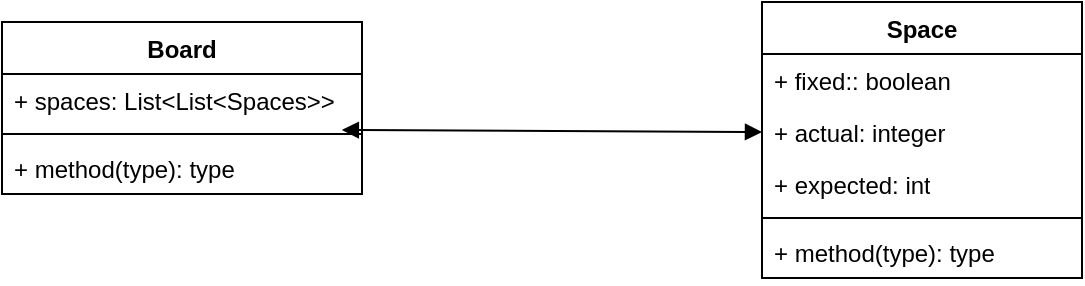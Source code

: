 <mxfile version="26.0.11">
  <diagram name="Página-1" id="9fajiM_CC-02yi2XHdWv">
    <mxGraphModel dx="623" dy="588" grid="1" gridSize="10" guides="1" tooltips="1" connect="1" arrows="1" fold="1" page="1" pageScale="1" pageWidth="827" pageHeight="1169" math="0" shadow="0">
      <root>
        <mxCell id="0" />
        <mxCell id="1" parent="0" />
        <mxCell id="IH-LhsFVDZELCNJTRFM_-1" value="Board" style="swimlane;fontStyle=1;align=center;verticalAlign=top;childLayout=stackLayout;horizontal=1;startSize=26;horizontalStack=0;resizeParent=1;resizeParentMax=0;resizeLast=0;collapsible=1;marginBottom=0;whiteSpace=wrap;html=1;" vertex="1" parent="1">
          <mxGeometry x="190" y="160" width="180" height="86" as="geometry" />
        </mxCell>
        <mxCell id="IH-LhsFVDZELCNJTRFM_-2" value="+ spaces: List&amp;lt;List&amp;lt;Spaces&amp;gt;&amp;gt;" style="text;strokeColor=none;fillColor=none;align=left;verticalAlign=top;spacingLeft=4;spacingRight=4;overflow=hidden;rotatable=0;points=[[0,0.5],[1,0.5]];portConstraint=eastwest;whiteSpace=wrap;html=1;" vertex="1" parent="IH-LhsFVDZELCNJTRFM_-1">
          <mxGeometry y="26" width="180" height="26" as="geometry" />
        </mxCell>
        <mxCell id="IH-LhsFVDZELCNJTRFM_-3" value="" style="line;strokeWidth=1;fillColor=none;align=left;verticalAlign=middle;spacingTop=-1;spacingLeft=3;spacingRight=3;rotatable=0;labelPosition=right;points=[];portConstraint=eastwest;strokeColor=inherit;" vertex="1" parent="IH-LhsFVDZELCNJTRFM_-1">
          <mxGeometry y="52" width="180" height="8" as="geometry" />
        </mxCell>
        <mxCell id="IH-LhsFVDZELCNJTRFM_-4" value="+ method(type): type" style="text;strokeColor=none;fillColor=none;align=left;verticalAlign=top;spacingLeft=4;spacingRight=4;overflow=hidden;rotatable=0;points=[[0,0.5],[1,0.5]];portConstraint=eastwest;whiteSpace=wrap;html=1;" vertex="1" parent="IH-LhsFVDZELCNJTRFM_-1">
          <mxGeometry y="60" width="180" height="26" as="geometry" />
        </mxCell>
        <mxCell id="IH-LhsFVDZELCNJTRFM_-9" value="Space" style="swimlane;fontStyle=1;align=center;verticalAlign=top;childLayout=stackLayout;horizontal=1;startSize=26;horizontalStack=0;resizeParent=1;resizeParentMax=0;resizeLast=0;collapsible=1;marginBottom=0;whiteSpace=wrap;html=1;" vertex="1" parent="1">
          <mxGeometry x="570" y="150" width="160" height="138" as="geometry" />
        </mxCell>
        <mxCell id="IH-LhsFVDZELCNJTRFM_-10" value="+ fixed:: boolean" style="text;strokeColor=none;fillColor=none;align=left;verticalAlign=top;spacingLeft=4;spacingRight=4;overflow=hidden;rotatable=0;points=[[0,0.5],[1,0.5]];portConstraint=eastwest;whiteSpace=wrap;html=1;" vertex="1" parent="IH-LhsFVDZELCNJTRFM_-9">
          <mxGeometry y="26" width="160" height="26" as="geometry" />
        </mxCell>
        <mxCell id="IH-LhsFVDZELCNJTRFM_-13" value="+ actual: integer" style="text;strokeColor=none;fillColor=none;align=left;verticalAlign=top;spacingLeft=4;spacingRight=4;overflow=hidden;rotatable=0;points=[[0,0.5],[1,0.5]];portConstraint=eastwest;whiteSpace=wrap;html=1;" vertex="1" parent="IH-LhsFVDZELCNJTRFM_-9">
          <mxGeometry y="52" width="160" height="26" as="geometry" />
        </mxCell>
        <mxCell id="IH-LhsFVDZELCNJTRFM_-14" value="+ expected: int" style="text;strokeColor=none;fillColor=none;align=left;verticalAlign=top;spacingLeft=4;spacingRight=4;overflow=hidden;rotatable=0;points=[[0,0.5],[1,0.5]];portConstraint=eastwest;whiteSpace=wrap;html=1;" vertex="1" parent="IH-LhsFVDZELCNJTRFM_-9">
          <mxGeometry y="78" width="160" height="26" as="geometry" />
        </mxCell>
        <mxCell id="IH-LhsFVDZELCNJTRFM_-11" value="" style="line;strokeWidth=1;fillColor=none;align=left;verticalAlign=middle;spacingTop=-1;spacingLeft=3;spacingRight=3;rotatable=0;labelPosition=right;points=[];portConstraint=eastwest;strokeColor=inherit;" vertex="1" parent="IH-LhsFVDZELCNJTRFM_-9">
          <mxGeometry y="104" width="160" height="8" as="geometry" />
        </mxCell>
        <mxCell id="IH-LhsFVDZELCNJTRFM_-12" value="+ method(type): type" style="text;strokeColor=none;fillColor=none;align=left;verticalAlign=top;spacingLeft=4;spacingRight=4;overflow=hidden;rotatable=0;points=[[0,0.5],[1,0.5]];portConstraint=eastwest;whiteSpace=wrap;html=1;" vertex="1" parent="IH-LhsFVDZELCNJTRFM_-9">
          <mxGeometry y="112" width="160" height="26" as="geometry" />
        </mxCell>
        <mxCell id="IH-LhsFVDZELCNJTRFM_-15" value="" style="endArrow=block;startArrow=block;endFill=1;startFill=1;html=1;rounded=0;exitX=0.944;exitY=1.077;exitDx=0;exitDy=0;exitPerimeter=0;entryX=0;entryY=0.5;entryDx=0;entryDy=0;" edge="1" parent="1" source="IH-LhsFVDZELCNJTRFM_-2" target="IH-LhsFVDZELCNJTRFM_-13">
          <mxGeometry width="160" relative="1" as="geometry">
            <mxPoint x="410" y="310" as="sourcePoint" />
            <mxPoint x="570" y="310" as="targetPoint" />
          </mxGeometry>
        </mxCell>
      </root>
    </mxGraphModel>
  </diagram>
</mxfile>
